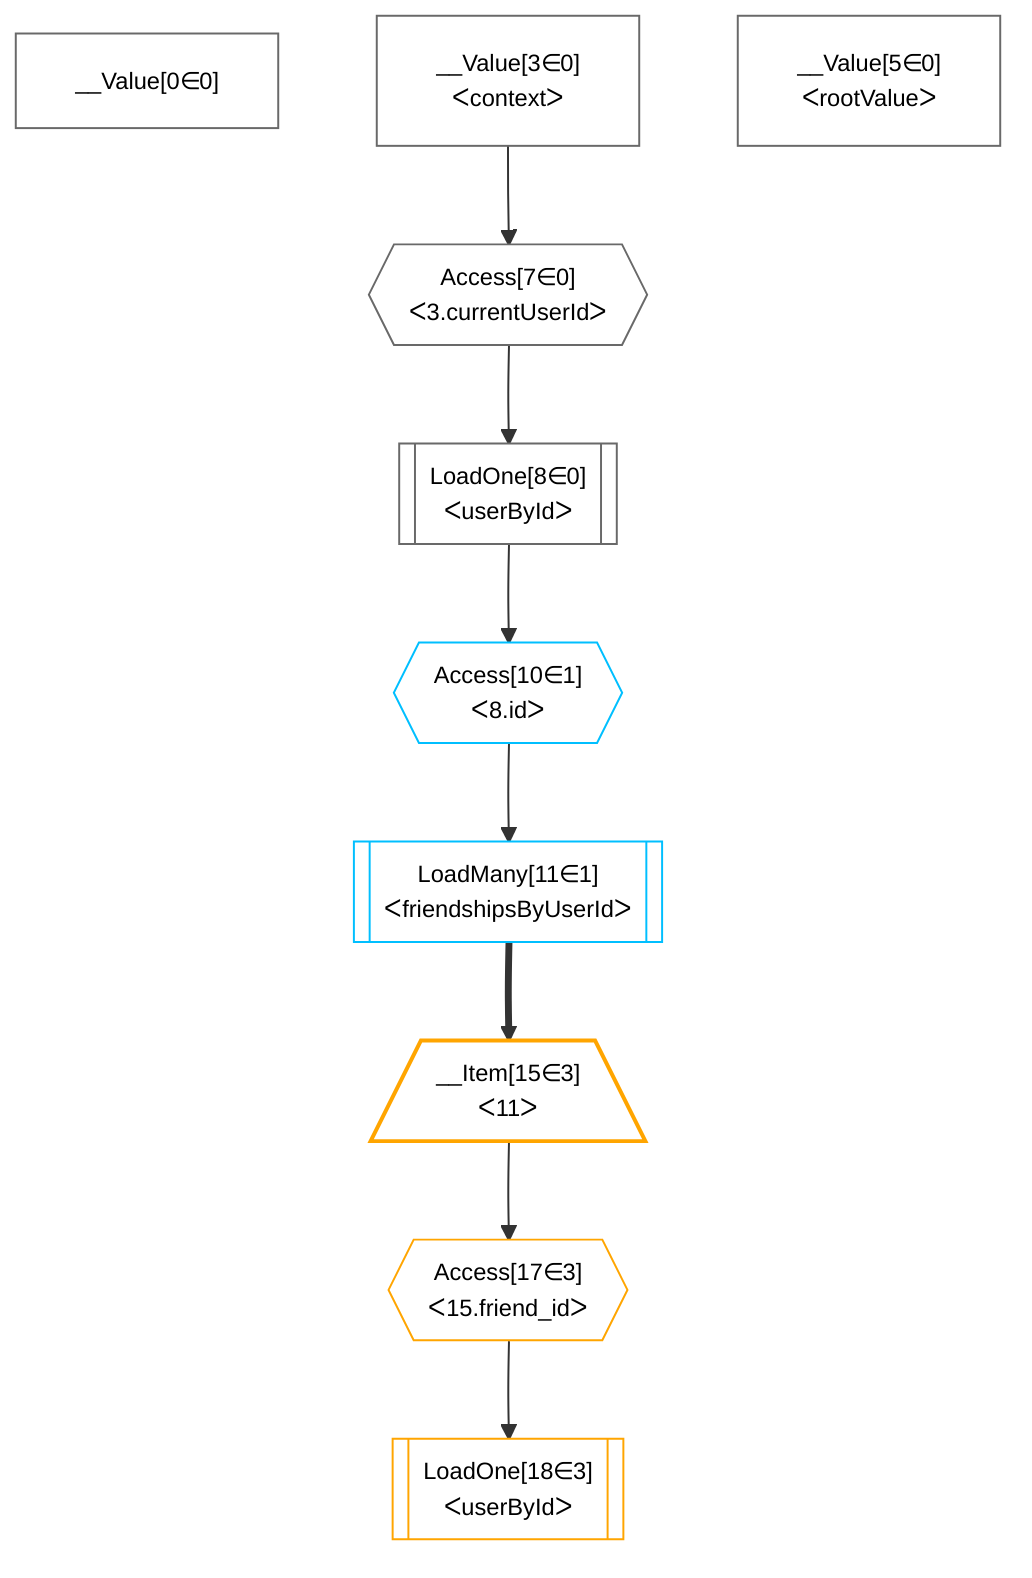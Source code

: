 %%{init: {'themeVariables': { 'fontSize': '12px'}}}%%
flowchart TD
    classDef path fill:#eee,stroke:#000,color:#000
    classDef plan fill:#fff,stroke-width:1px,color:#000
    classDef itemplan fill:#fff,stroke-width:2px,color:#000
    classDef unbatchedplan fill:#dff,stroke-width:1px,color:#000
    classDef sideeffectplan fill:#fcc,stroke-width:2px,color:#000
    classDef bucket fill:#f6f6f6,color:#000,stroke-width:2px,text-align:left


    %% define steps
    __Value0["__Value[0∈0]"]:::plan
    __Value3["__Value[3∈0]<br />ᐸcontextᐳ"]:::plan
    __Value5["__Value[5∈0]<br />ᐸrootValueᐳ"]:::plan
    Access7{{"Access[7∈0]<br />ᐸ3.currentUserIdᐳ"}}:::plan
    LoadOne8[["LoadOne[8∈0]<br />ᐸuserByIdᐳ"]]:::plan
    Access10{{"Access[10∈1]<br />ᐸ8.idᐳ"}}:::plan
    LoadMany11[["LoadMany[11∈1]<br />ᐸfriendshipsByUserIdᐳ"]]:::plan
    __Item15[/"__Item[15∈3]<br />ᐸ11ᐳ"\]:::itemplan
    Access17{{"Access[17∈3]<br />ᐸ15.friend_idᐳ"}}:::plan
    LoadOne18[["LoadOne[18∈3]<br />ᐸuserByIdᐳ"]]:::plan

    %% plan dependencies
    __Value3 --> Access7
    Access7 --> LoadOne8
    LoadOne8 --> Access10
    Access10 --> LoadMany11
    LoadMany11 ==> __Item15
    __Item15 --> Access17
    Access17 --> LoadOne18

    classDef bucket0 stroke:#696969
    class Bucket0,__Value0,__Value3,__Value5,Access7,LoadOne8 bucket0
    classDef bucket1 stroke:#00bfff
    class Bucket1,Access10,LoadMany11 bucket1
    classDef bucket3 stroke:#ffa500
    class Bucket3,__Item15,Access17,LoadOne18 bucket3
    classDef bucket4 stroke:#0000ff
    class Bucket4 bucket4